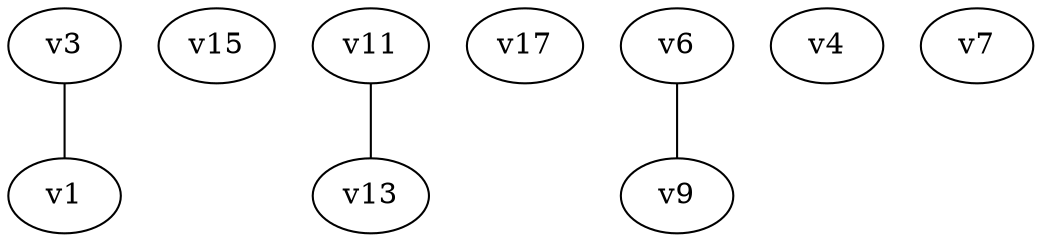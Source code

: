 graph {
"v3"
"v15"
"v11"
"v17"
"v9"
"v4"
"v13"
"v7"
"v6"
"v1"
"v6" -- "v9"
"v3" -- "v1"
"v11" -- "v13"
}
